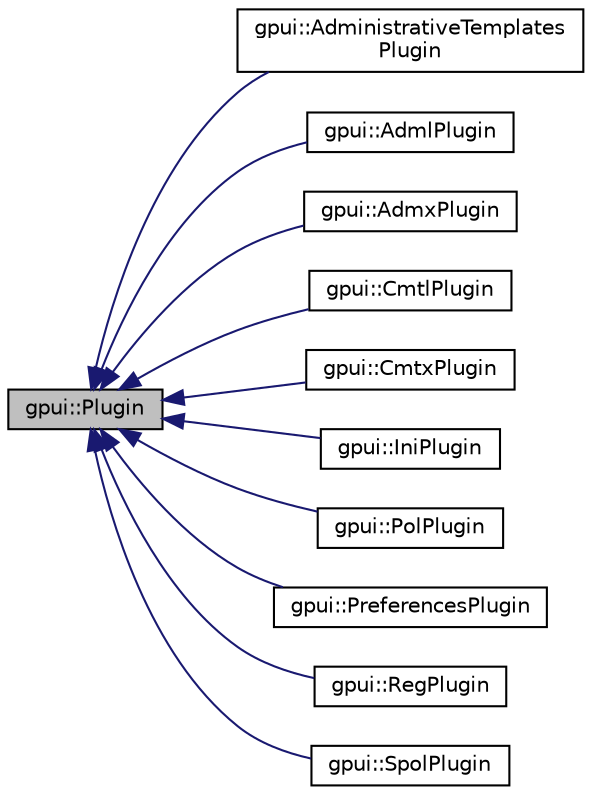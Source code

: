 digraph "gpui::Plugin"
{
 // LATEX_PDF_SIZE
  edge [fontname="Helvetica",fontsize="10",labelfontname="Helvetica",labelfontsize="10"];
  node [fontname="Helvetica",fontsize="10",shape=record];
  rankdir="LR";
  Node1 [label="gpui::Plugin",height=0.2,width=0.4,color="black", fillcolor="grey75", style="filled", fontcolor="black",tooltip=" "];
  Node1 -> Node2 [dir="back",color="midnightblue",fontsize="10",style="solid",fontname="Helvetica"];
  Node2 [label="gpui::AdministrativeTemplates\lPlugin",height=0.2,width=0.4,color="black", fillcolor="white", style="filled",URL="$classgpui_1_1_administrative_templates_plugin.html",tooltip=" "];
  Node1 -> Node3 [dir="back",color="midnightblue",fontsize="10",style="solid",fontname="Helvetica"];
  Node3 [label="gpui::AdmlPlugin",height=0.2,width=0.4,color="black", fillcolor="white", style="filled",URL="$classgpui_1_1_adml_plugin.html",tooltip=" "];
  Node1 -> Node4 [dir="back",color="midnightblue",fontsize="10",style="solid",fontname="Helvetica"];
  Node4 [label="gpui::AdmxPlugin",height=0.2,width=0.4,color="black", fillcolor="white", style="filled",URL="$classgpui_1_1_admx_plugin.html",tooltip=" "];
  Node1 -> Node5 [dir="back",color="midnightblue",fontsize="10",style="solid",fontname="Helvetica"];
  Node5 [label="gpui::CmtlPlugin",height=0.2,width=0.4,color="black", fillcolor="white", style="filled",URL="$classgpui_1_1_cmtl_plugin.html",tooltip=" "];
  Node1 -> Node6 [dir="back",color="midnightblue",fontsize="10",style="solid",fontname="Helvetica"];
  Node6 [label="gpui::CmtxPlugin",height=0.2,width=0.4,color="black", fillcolor="white", style="filled",URL="$classgpui_1_1_cmtx_plugin.html",tooltip=" "];
  Node1 -> Node7 [dir="back",color="midnightblue",fontsize="10",style="solid",fontname="Helvetica"];
  Node7 [label="gpui::IniPlugin",height=0.2,width=0.4,color="black", fillcolor="white", style="filled",URL="$classgpui_1_1_ini_plugin.html",tooltip=" "];
  Node1 -> Node8 [dir="back",color="midnightblue",fontsize="10",style="solid",fontname="Helvetica"];
  Node8 [label="gpui::PolPlugin",height=0.2,width=0.4,color="black", fillcolor="white", style="filled",URL="$classgpui_1_1_pol_plugin.html",tooltip=" "];
  Node1 -> Node9 [dir="back",color="midnightblue",fontsize="10",style="solid",fontname="Helvetica"];
  Node9 [label="gpui::PreferencesPlugin",height=0.2,width=0.4,color="black", fillcolor="white", style="filled",URL="$classgpui_1_1_preferences_plugin.html",tooltip=" "];
  Node1 -> Node10 [dir="back",color="midnightblue",fontsize="10",style="solid",fontname="Helvetica"];
  Node10 [label="gpui::RegPlugin",height=0.2,width=0.4,color="black", fillcolor="white", style="filled",URL="$classgpui_1_1_reg_plugin.html",tooltip=" "];
  Node1 -> Node11 [dir="back",color="midnightblue",fontsize="10",style="solid",fontname="Helvetica"];
  Node11 [label="gpui::SpolPlugin",height=0.2,width=0.4,color="black", fillcolor="white", style="filled",URL="$classgpui_1_1_spol_plugin.html",tooltip=" "];
}
